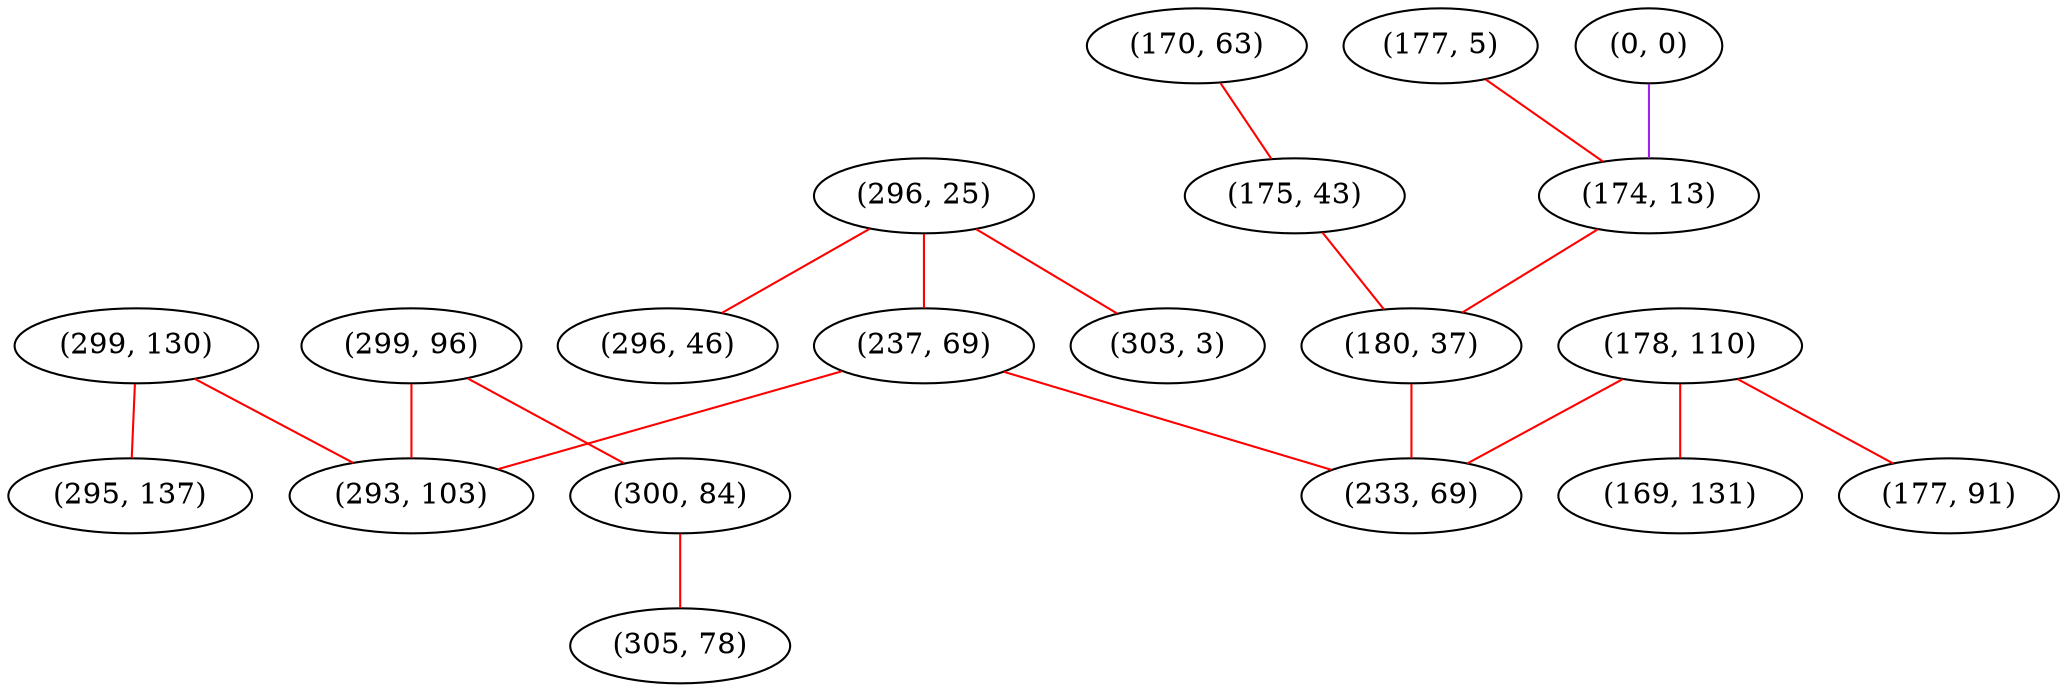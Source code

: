 graph "" {
"(296, 25)";
"(170, 63)";
"(178, 110)";
"(177, 5)";
"(0, 0)";
"(303, 3)";
"(299, 130)";
"(169, 131)";
"(237, 69)";
"(174, 13)";
"(299, 96)";
"(175, 43)";
"(300, 84)";
"(293, 103)";
"(296, 46)";
"(180, 37)";
"(233, 69)";
"(177, 91)";
"(305, 78)";
"(295, 137)";
"(296, 25)" -- "(296, 46)"  [color=red, key=0, weight=1];
"(296, 25)" -- "(237, 69)"  [color=red, key=0, weight=1];
"(296, 25)" -- "(303, 3)"  [color=red, key=0, weight=1];
"(170, 63)" -- "(175, 43)"  [color=red, key=0, weight=1];
"(178, 110)" -- "(233, 69)"  [color=red, key=0, weight=1];
"(178, 110)" -- "(169, 131)"  [color=red, key=0, weight=1];
"(178, 110)" -- "(177, 91)"  [color=red, key=0, weight=1];
"(177, 5)" -- "(174, 13)"  [color=red, key=0, weight=1];
"(0, 0)" -- "(174, 13)"  [color=purple, key=0, weight=4];
"(299, 130)" -- "(293, 103)"  [color=red, key=0, weight=1];
"(299, 130)" -- "(295, 137)"  [color=red, key=0, weight=1];
"(237, 69)" -- "(233, 69)"  [color=red, key=0, weight=1];
"(237, 69)" -- "(293, 103)"  [color=red, key=0, weight=1];
"(174, 13)" -- "(180, 37)"  [color=red, key=0, weight=1];
"(299, 96)" -- "(300, 84)"  [color=red, key=0, weight=1];
"(299, 96)" -- "(293, 103)"  [color=red, key=0, weight=1];
"(175, 43)" -- "(180, 37)"  [color=red, key=0, weight=1];
"(300, 84)" -- "(305, 78)"  [color=red, key=0, weight=1];
"(180, 37)" -- "(233, 69)"  [color=red, key=0, weight=1];
}
